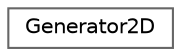 digraph "类继承关系图"
{
 // LATEX_PDF_SIZE
  bgcolor="transparent";
  edge [fontname=Helvetica,fontsize=10,labelfontname=Helvetica,labelfontsize=10];
  node [fontname=Helvetica,fontsize=10,shape=box,height=0.2,width=0.4];
  rankdir="LR";
  Node0 [id="Node000000",label="Generator2D",height=0.2,width=0.4,color="grey40", fillcolor="white", style="filled",URL="$struct_generator2_d.html",tooltip=" "];
}
